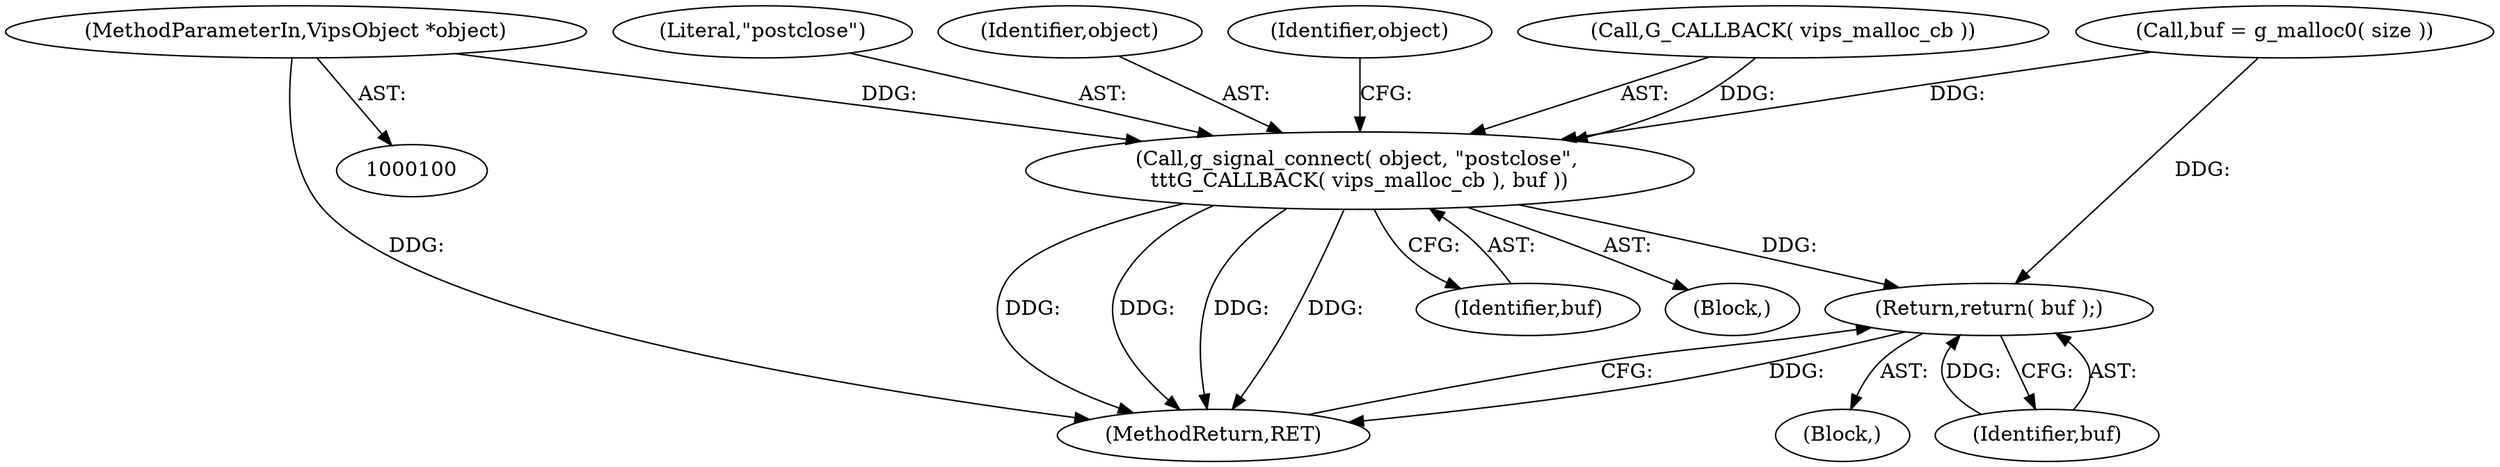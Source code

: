digraph "0_libvips_00622428bda8d7521db8d74260b519fa41d69d0a@pointer" {
"1000101" [label="(MethodParameterIn,VipsObject *object)"];
"1000112" [label="(Call,g_signal_connect( object, \"postclose\", \n\t\t\tG_CALLBACK( vips_malloc_cb ), buf ))"];
"1000123" [label="(Return,return( buf );)"];
"1000114" [label="(Literal,\"postclose\")"];
"1000105" [label="(Call,buf = g_malloc0( size ))"];
"1000125" [label="(MethodReturn,RET)"];
"1000101" [label="(MethodParameterIn,VipsObject *object)"];
"1000113" [label="(Identifier,object)"];
"1000120" [label="(Identifier,object)"];
"1000123" [label="(Return,return( buf );)"];
"1000103" [label="(Block,)"];
"1000124" [label="(Identifier,buf)"];
"1000112" [label="(Call,g_signal_connect( object, \"postclose\", \n\t\t\tG_CALLBACK( vips_malloc_cb ), buf ))"];
"1000117" [label="(Identifier,buf)"];
"1000111" [label="(Block,)"];
"1000115" [label="(Call,G_CALLBACK( vips_malloc_cb ))"];
"1000101" -> "1000100"  [label="AST: "];
"1000101" -> "1000125"  [label="DDG: "];
"1000101" -> "1000112"  [label="DDG: "];
"1000112" -> "1000111"  [label="AST: "];
"1000112" -> "1000117"  [label="CFG: "];
"1000113" -> "1000112"  [label="AST: "];
"1000114" -> "1000112"  [label="AST: "];
"1000115" -> "1000112"  [label="AST: "];
"1000117" -> "1000112"  [label="AST: "];
"1000120" -> "1000112"  [label="CFG: "];
"1000112" -> "1000125"  [label="DDG: "];
"1000112" -> "1000125"  [label="DDG: "];
"1000112" -> "1000125"  [label="DDG: "];
"1000112" -> "1000125"  [label="DDG: "];
"1000115" -> "1000112"  [label="DDG: "];
"1000105" -> "1000112"  [label="DDG: "];
"1000112" -> "1000123"  [label="DDG: "];
"1000123" -> "1000103"  [label="AST: "];
"1000123" -> "1000124"  [label="CFG: "];
"1000124" -> "1000123"  [label="AST: "];
"1000125" -> "1000123"  [label="CFG: "];
"1000123" -> "1000125"  [label="DDG: "];
"1000124" -> "1000123"  [label="DDG: "];
"1000105" -> "1000123"  [label="DDG: "];
}
